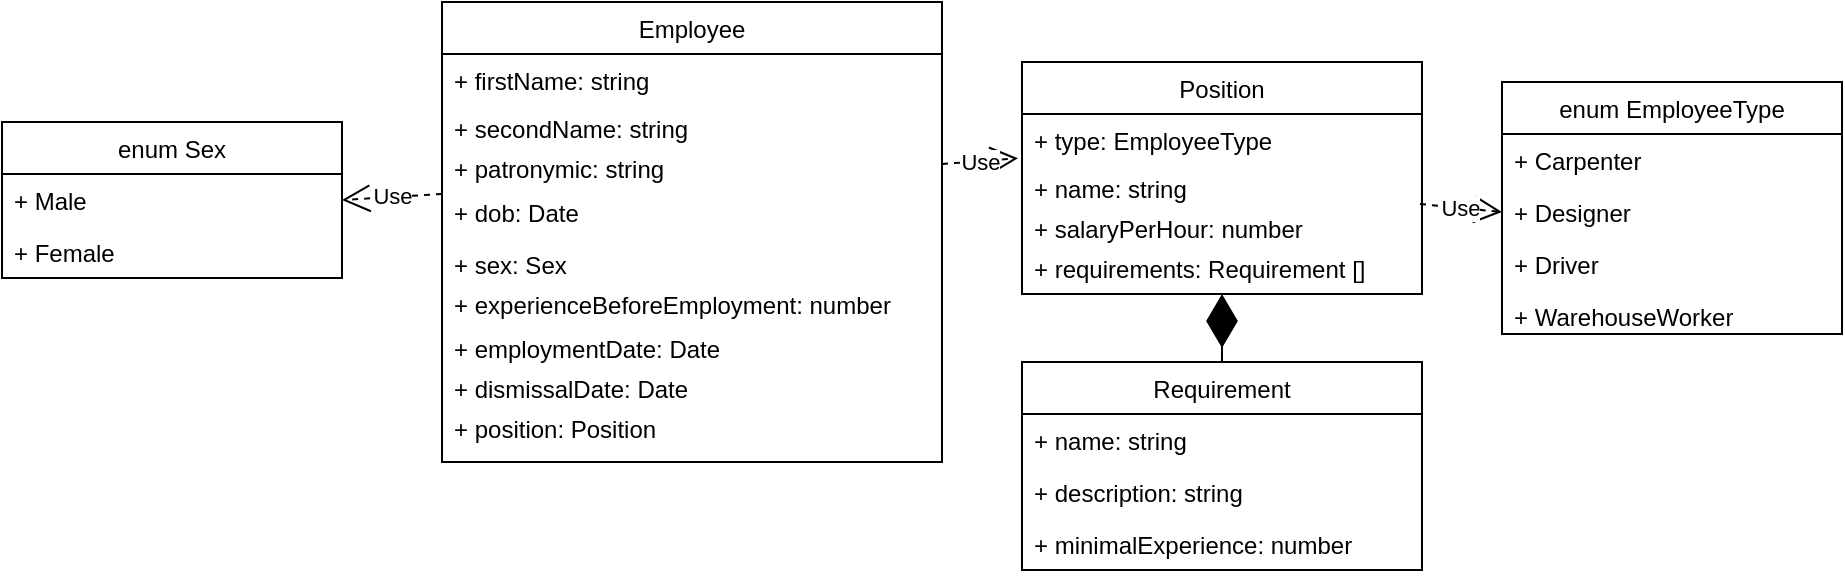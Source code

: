 <mxfile version="12.3.8" type="device" pages="1"><diagram id="Mti2Io393hogY0bbDjhg" name="Page-1"><mxGraphModel dx="868" dy="450" grid="1" gridSize="10" guides="1" tooltips="1" connect="1" arrows="1" fold="1" page="1" pageScale="1" pageWidth="850" pageHeight="1100" math="0" shadow="0"><root><mxCell id="0"/><mxCell id="1" parent="0"/><mxCell id="48RavDFTDZYsHHYhr2oA-1" value="Employee" style="swimlane;fontStyle=0;childLayout=stackLayout;horizontal=1;startSize=26;fillColor=none;horizontalStack=0;resizeParent=1;resizeParentMax=0;resizeLast=0;collapsible=1;marginBottom=0;" parent="1" vertex="1"><mxGeometry x="340" y="280" width="250" height="230" as="geometry"/></mxCell><mxCell id="48RavDFTDZYsHHYhr2oA-17" value="+ firstName: string" style="text;strokeColor=none;fillColor=none;align=left;verticalAlign=top;spacingLeft=4;spacingRight=4;overflow=hidden;rotatable=0;points=[[0,0.5],[1,0.5]];portConstraint=eastwest;" parent="48RavDFTDZYsHHYhr2oA-1" vertex="1"><mxGeometry y="26" width="250" height="24" as="geometry"/></mxCell><mxCell id="48RavDFTDZYsHHYhr2oA-18" value="+ secondName: string" style="text;strokeColor=none;fillColor=none;align=left;verticalAlign=top;spacingLeft=4;spacingRight=4;overflow=hidden;rotatable=0;points=[[0,0.5],[1,0.5]];portConstraint=eastwest;" parent="48RavDFTDZYsHHYhr2oA-1" vertex="1"><mxGeometry y="50" width="250" height="20" as="geometry"/></mxCell><mxCell id="48RavDFTDZYsHHYhr2oA-19" value="+ patronymic: string" style="text;strokeColor=none;fillColor=none;align=left;verticalAlign=top;spacingLeft=4;spacingRight=4;overflow=hidden;rotatable=0;points=[[0,0.5],[1,0.5]];portConstraint=eastwest;" parent="48RavDFTDZYsHHYhr2oA-1" vertex="1"><mxGeometry y="70" width="250" height="22" as="geometry"/></mxCell><mxCell id="48RavDFTDZYsHHYhr2oA-3" value="+ dob: Date" style="text;strokeColor=none;fillColor=none;align=left;verticalAlign=top;spacingLeft=4;spacingRight=4;overflow=hidden;rotatable=0;points=[[0,0.5],[1,0.5]];portConstraint=eastwest;" parent="48RavDFTDZYsHHYhr2oA-1" vertex="1"><mxGeometry y="92" width="250" height="26" as="geometry"/></mxCell><mxCell id="48RavDFTDZYsHHYhr2oA-7" value="+ sex: Sex" style="text;strokeColor=none;fillColor=none;align=left;verticalAlign=top;spacingLeft=4;spacingRight=4;overflow=hidden;rotatable=0;points=[[0,0.5],[1,0.5]];portConstraint=eastwest;" parent="48RavDFTDZYsHHYhr2oA-1" vertex="1"><mxGeometry y="118" width="250" height="20" as="geometry"/></mxCell><mxCell id="48RavDFTDZYsHHYhr2oA-4" value="+ experienceBeforeEmployment: number" style="text;strokeColor=none;fillColor=none;align=left;verticalAlign=top;spacingLeft=4;spacingRight=4;overflow=hidden;rotatable=0;points=[[0,0.5],[1,0.5]];portConstraint=eastwest;" parent="48RavDFTDZYsHHYhr2oA-1" vertex="1"><mxGeometry y="138" width="250" height="22" as="geometry"/></mxCell><mxCell id="48RavDFTDZYsHHYhr2oA-5" value="+ employmentDate: Date" style="text;strokeColor=none;fillColor=none;align=left;verticalAlign=top;spacingLeft=4;spacingRight=4;overflow=hidden;rotatable=0;points=[[0,0.5],[1,0.5]];portConstraint=eastwest;" parent="48RavDFTDZYsHHYhr2oA-1" vertex="1"><mxGeometry y="160" width="250" height="20" as="geometry"/></mxCell><mxCell id="DQnlRPjFrwcT6I_cO_1w-2" value="+ dismissalDate: Date" style="text;strokeColor=none;fillColor=none;align=left;verticalAlign=top;spacingLeft=4;spacingRight=4;overflow=hidden;rotatable=0;points=[[0,0.5],[1,0.5]];portConstraint=eastwest;" vertex="1" parent="48RavDFTDZYsHHYhr2oA-1"><mxGeometry y="180" width="250" height="20" as="geometry"/></mxCell><mxCell id="48RavDFTDZYsHHYhr2oA-6" value="+ position: Position" style="text;strokeColor=none;fillColor=none;align=left;verticalAlign=top;spacingLeft=4;spacingRight=4;overflow=hidden;rotatable=0;points=[[0,0.5],[1,0.5]];portConstraint=eastwest;" parent="48RavDFTDZYsHHYhr2oA-1" vertex="1"><mxGeometry y="200" width="250" height="30" as="geometry"/></mxCell><mxCell id="48RavDFTDZYsHHYhr2oA-8" value="enum Sex" style="swimlane;fontStyle=0;childLayout=stackLayout;horizontal=1;startSize=26;fillColor=none;horizontalStack=0;resizeParent=1;resizeParentMax=0;resizeLast=0;collapsible=1;marginBottom=0;" parent="1" vertex="1"><mxGeometry x="120" y="340" width="170" height="78" as="geometry"/></mxCell><mxCell id="48RavDFTDZYsHHYhr2oA-9" value="+ Male" style="text;strokeColor=none;fillColor=none;align=left;verticalAlign=top;spacingLeft=4;spacingRight=4;overflow=hidden;rotatable=0;points=[[0,0.5],[1,0.5]];portConstraint=eastwest;" parent="48RavDFTDZYsHHYhr2oA-8" vertex="1"><mxGeometry y="26" width="170" height="26" as="geometry"/></mxCell><mxCell id="48RavDFTDZYsHHYhr2oA-10" value="+ Female" style="text;strokeColor=none;fillColor=none;align=left;verticalAlign=top;spacingLeft=4;spacingRight=4;overflow=hidden;rotatable=0;points=[[0,0.5],[1,0.5]];portConstraint=eastwest;" parent="48RavDFTDZYsHHYhr2oA-8" vertex="1"><mxGeometry y="52" width="170" height="26" as="geometry"/></mxCell><mxCell id="48RavDFTDZYsHHYhr2oA-15" value="Use" style="endArrow=open;endSize=12;dashed=1;html=1;entryX=1;entryY=0.5;entryDx=0;entryDy=0;exitX=0;exitY=0.5;exitDx=0;exitDy=0;" parent="1" target="48RavDFTDZYsHHYhr2oA-9" edge="1"><mxGeometry width="160" relative="1" as="geometry"><mxPoint x="340" y="376" as="sourcePoint"/><mxPoint x="430" y="350" as="targetPoint"/></mxGeometry></mxCell><mxCell id="48RavDFTDZYsHHYhr2oA-24" value="enum EmployeeType" style="swimlane;fontStyle=0;childLayout=stackLayout;horizontal=1;startSize=26;fillColor=none;horizontalStack=0;resizeParent=1;resizeParentMax=0;resizeLast=0;collapsible=1;marginBottom=0;" parent="1" vertex="1"><mxGeometry x="870" y="320" width="170" height="126" as="geometry"/></mxCell><mxCell id="48RavDFTDZYsHHYhr2oA-25" value="+ Carpenter" style="text;strokeColor=none;fillColor=none;align=left;verticalAlign=top;spacingLeft=4;spacingRight=4;overflow=hidden;rotatable=0;points=[[0,0.5],[1,0.5]];portConstraint=eastwest;" parent="48RavDFTDZYsHHYhr2oA-24" vertex="1"><mxGeometry y="26" width="170" height="26" as="geometry"/></mxCell><mxCell id="48RavDFTDZYsHHYhr2oA-26" value="+ Designer" style="text;strokeColor=none;fillColor=none;align=left;verticalAlign=top;spacingLeft=4;spacingRight=4;overflow=hidden;rotatable=0;points=[[0,0.5],[1,0.5]];portConstraint=eastwest;" parent="48RavDFTDZYsHHYhr2oA-24" vertex="1"><mxGeometry y="52" width="170" height="26" as="geometry"/></mxCell><mxCell id="48RavDFTDZYsHHYhr2oA-27" value="+ Driver" style="text;strokeColor=none;fillColor=none;align=left;verticalAlign=top;spacingLeft=4;spacingRight=4;overflow=hidden;rotatable=0;points=[[0,0.5],[1,0.5]];portConstraint=eastwest;" parent="48RavDFTDZYsHHYhr2oA-24" vertex="1"><mxGeometry y="78" width="170" height="26" as="geometry"/></mxCell><mxCell id="48RavDFTDZYsHHYhr2oA-28" value="+ WarehouseWorker" style="text;strokeColor=none;fillColor=none;align=left;verticalAlign=top;spacingLeft=4;spacingRight=4;overflow=hidden;rotatable=0;points=[[0,0.5],[1,0.5]];portConstraint=eastwest;" parent="48RavDFTDZYsHHYhr2oA-24" vertex="1"><mxGeometry y="104" width="170" height="22" as="geometry"/></mxCell><mxCell id="DQnlRPjFrwcT6I_cO_1w-3" value="Position" style="swimlane;fontStyle=0;childLayout=stackLayout;horizontal=1;startSize=26;fillColor=none;horizontalStack=0;resizeParent=1;resizeParentMax=0;resizeLast=0;collapsible=1;marginBottom=0;" vertex="1" parent="1"><mxGeometry x="630" y="310" width="200" height="116" as="geometry"/></mxCell><mxCell id="DQnlRPjFrwcT6I_cO_1w-4" value="+ type: EmployeeType" style="text;strokeColor=none;fillColor=none;align=left;verticalAlign=top;spacingLeft=4;spacingRight=4;overflow=hidden;rotatable=0;points=[[0,0.5],[1,0.5]];portConstraint=eastwest;" vertex="1" parent="DQnlRPjFrwcT6I_cO_1w-3"><mxGeometry y="26" width="200" height="24" as="geometry"/></mxCell><mxCell id="DQnlRPjFrwcT6I_cO_1w-15" value="+ name: string" style="text;strokeColor=none;fillColor=none;align=left;verticalAlign=top;spacingLeft=4;spacingRight=4;overflow=hidden;rotatable=0;points=[[0,0.5],[1,0.5]];portConstraint=eastwest;" vertex="1" parent="DQnlRPjFrwcT6I_cO_1w-3"><mxGeometry y="50" width="200" height="20" as="geometry"/></mxCell><mxCell id="48RavDFTDZYsHHYhr2oA-48" value="+ salaryPerHour: number" style="text;strokeColor=none;fillColor=none;align=left;verticalAlign=top;spacingLeft=4;spacingRight=4;overflow=hidden;rotatable=0;points=[[0,0.5],[1,0.5]];portConstraint=eastwest;" parent="DQnlRPjFrwcT6I_cO_1w-3" vertex="1"><mxGeometry y="70" width="200" height="20" as="geometry"/></mxCell><mxCell id="DQnlRPjFrwcT6I_cO_1w-5" value="+ requirements: Requirement []" style="text;strokeColor=none;fillColor=none;align=left;verticalAlign=top;spacingLeft=4;spacingRight=4;overflow=hidden;rotatable=0;points=[[0,0.5],[1,0.5]];portConstraint=eastwest;" vertex="1" parent="DQnlRPjFrwcT6I_cO_1w-3"><mxGeometry y="90" width="200" height="26" as="geometry"/></mxCell><mxCell id="DQnlRPjFrwcT6I_cO_1w-7" value="Requirement" style="swimlane;fontStyle=0;childLayout=stackLayout;horizontal=1;startSize=26;fillColor=none;horizontalStack=0;resizeParent=1;resizeParentMax=0;resizeLast=0;collapsible=1;marginBottom=0;" vertex="1" parent="1"><mxGeometry x="630" y="460" width="200" height="104" as="geometry"/></mxCell><mxCell id="DQnlRPjFrwcT6I_cO_1w-8" value="+ name: string" style="text;strokeColor=none;fillColor=none;align=left;verticalAlign=top;spacingLeft=4;spacingRight=4;overflow=hidden;rotatable=0;points=[[0,0.5],[1,0.5]];portConstraint=eastwest;" vertex="1" parent="DQnlRPjFrwcT6I_cO_1w-7"><mxGeometry y="26" width="200" height="26" as="geometry"/></mxCell><mxCell id="DQnlRPjFrwcT6I_cO_1w-9" value="+ description: string" style="text;strokeColor=none;fillColor=none;align=left;verticalAlign=top;spacingLeft=4;spacingRight=4;overflow=hidden;rotatable=0;points=[[0,0.5],[1,0.5]];portConstraint=eastwest;" vertex="1" parent="DQnlRPjFrwcT6I_cO_1w-7"><mxGeometry y="52" width="200" height="26" as="geometry"/></mxCell><mxCell id="DQnlRPjFrwcT6I_cO_1w-10" value="+ minimalExperience: number" style="text;strokeColor=none;fillColor=none;align=left;verticalAlign=top;spacingLeft=4;spacingRight=4;overflow=hidden;rotatable=0;points=[[0,0.5],[1,0.5]];portConstraint=eastwest;" vertex="1" parent="DQnlRPjFrwcT6I_cO_1w-7"><mxGeometry y="78" width="200" height="26" as="geometry"/></mxCell><mxCell id="DQnlRPjFrwcT6I_cO_1w-12" value="" style="endArrow=diamondThin;endFill=1;endSize=24;html=1;" edge="1" parent="1" source="DQnlRPjFrwcT6I_cO_1w-7" target="DQnlRPjFrwcT6I_cO_1w-5"><mxGeometry width="160" relative="1" as="geometry"><mxPoint x="830" y="540" as="sourcePoint"/><mxPoint x="990" y="540" as="targetPoint"/></mxGeometry></mxCell><mxCell id="DQnlRPjFrwcT6I_cO_1w-14" value="Use" style="endArrow=open;endSize=12;dashed=1;html=1;exitX=1;exitY=0.5;exitDx=0;exitDy=0;entryX=-0.01;entryY=0.923;entryDx=0;entryDy=0;entryPerimeter=0;" edge="1" parent="1" source="48RavDFTDZYsHHYhr2oA-19" target="DQnlRPjFrwcT6I_cO_1w-4"><mxGeometry width="160" relative="1" as="geometry"><mxPoint x="690" y="239.5" as="sourcePoint"/><mxPoint x="600" y="320.5" as="targetPoint"/></mxGeometry></mxCell><mxCell id="DQnlRPjFrwcT6I_cO_1w-16" value="Use" style="endArrow=open;endSize=12;dashed=1;html=1;exitX=0.995;exitY=0.05;exitDx=0;exitDy=0;entryX=0;entryY=0.5;entryDx=0;entryDy=0;exitPerimeter=0;" edge="1" parent="1" source="48RavDFTDZYsHHYhr2oA-48" target="48RavDFTDZYsHHYhr2oA-26"><mxGeometry width="160" relative="1" as="geometry"><mxPoint x="600" y="371" as="sourcePoint"/><mxPoint x="638" y="369.998" as="targetPoint"/></mxGeometry></mxCell></root></mxGraphModel></diagram></mxfile>